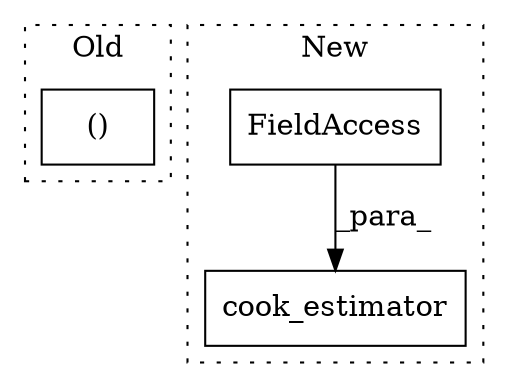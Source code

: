 digraph G {
subgraph cluster0 {
1 [label="()" a="106" s="1874" l="20" shape="box"];
label = "Old";
style="dotted";
}
subgraph cluster1 {
2 [label="cook_estimator" a="32" s="1516,1551" l="15,1" shape="box"];
3 [label="FieldAccess" a="22" s="1546" l="5" shape="box"];
label = "New";
style="dotted";
}
3 -> 2 [label="_para_"];
}